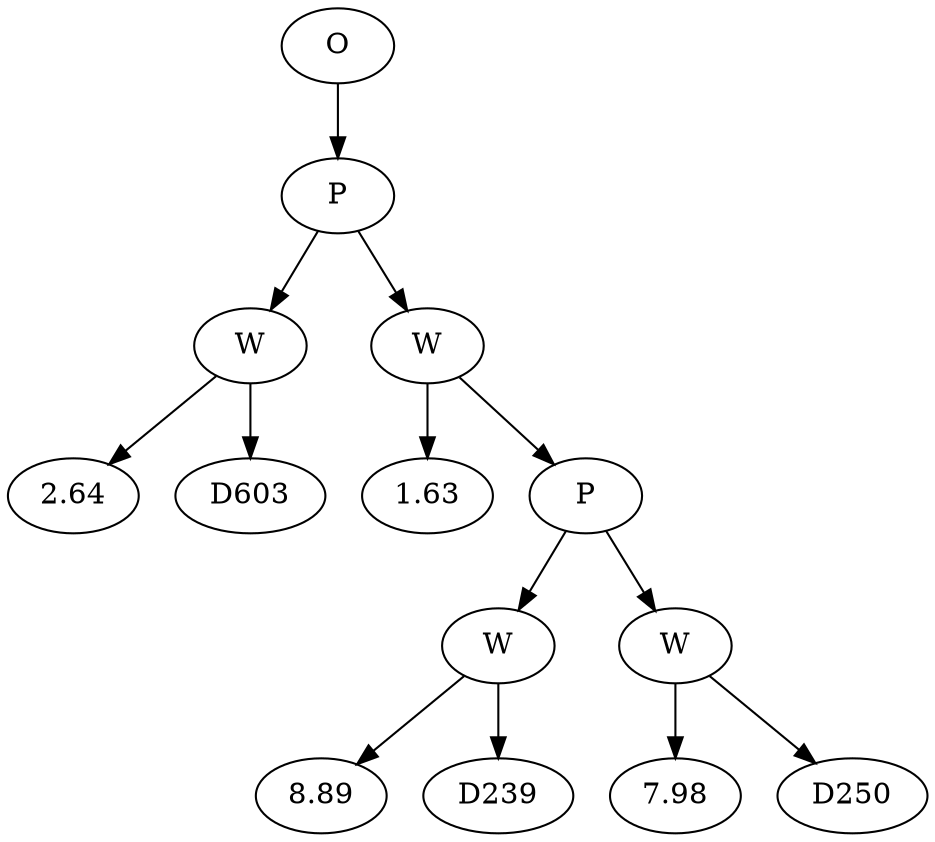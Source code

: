 // Tree
digraph {
	18276692 [label=O]
	18276693 [label=P]
	18276692 -> 18276693
	18276694 [label=W]
	18276693 -> 18276694
	18276695 [label=2.64]
	18276694 -> 18276695
	18276696 [label=D603]
	18276694 -> 18276696
	18276697 [label=W]
	18276693 -> 18276697
	18276698 [label=1.63]
	18276697 -> 18276698
	18276699 [label=P]
	18276697 -> 18276699
	18276700 [label=W]
	18276699 -> 18276700
	18276701 [label=8.89]
	18276700 -> 18276701
	18276702 [label=D239]
	18276700 -> 18276702
	18276703 [label=W]
	18276699 -> 18276703
	18276704 [label=7.98]
	18276703 -> 18276704
	18276705 [label=D250]
	18276703 -> 18276705
}
